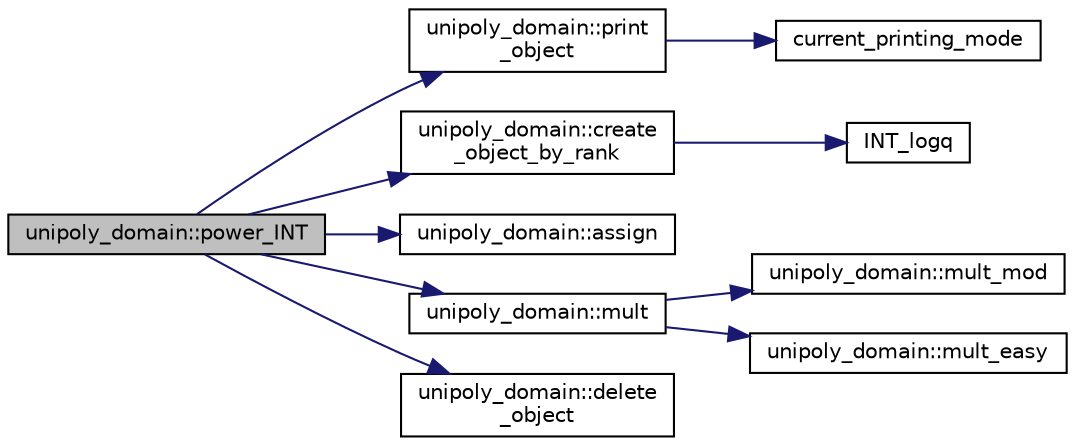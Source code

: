 digraph "unipoly_domain::power_INT"
{
  edge [fontname="Helvetica",fontsize="10",labelfontname="Helvetica",labelfontsize="10"];
  node [fontname="Helvetica",fontsize="10",shape=record];
  rankdir="LR";
  Node562 [label="unipoly_domain::power_INT",height=0.2,width=0.4,color="black", fillcolor="grey75", style="filled", fontcolor="black"];
  Node562 -> Node563 [color="midnightblue",fontsize="10",style="solid",fontname="Helvetica"];
  Node563 [label="unipoly_domain::print\l_object",height=0.2,width=0.4,color="black", fillcolor="white", style="filled",URL="$da/d3c/classunipoly__domain.html#ad73fd87ed54b67e1091ece74f80ff6d7"];
  Node563 -> Node564 [color="midnightblue",fontsize="10",style="solid",fontname="Helvetica"];
  Node564 [label="current_printing_mode",height=0.2,width=0.4,color="black", fillcolor="white", style="filled",URL="$d9/d60/discreta_8h.html#afcd81bfedce13a2f5f14361608e763f2"];
  Node562 -> Node565 [color="midnightblue",fontsize="10",style="solid",fontname="Helvetica"];
  Node565 [label="unipoly_domain::create\l_object_by_rank",height=0.2,width=0.4,color="black", fillcolor="white", style="filled",URL="$da/d3c/classunipoly__domain.html#a3311706a93102009d6d22c69f2f3902f"];
  Node565 -> Node566 [color="midnightblue",fontsize="10",style="solid",fontname="Helvetica"];
  Node566 [label="INT_logq",height=0.2,width=0.4,color="black", fillcolor="white", style="filled",URL="$de/dc5/algebra__and__number__theory_8h.html#ad66b504457b1765dd3de6caa4953c204"];
  Node562 -> Node567 [color="midnightblue",fontsize="10",style="solid",fontname="Helvetica"];
  Node567 [label="unipoly_domain::assign",height=0.2,width=0.4,color="black", fillcolor="white", style="filled",URL="$da/d3c/classunipoly__domain.html#a4742bf0f85fee30ab35fbc1188c39c1d"];
  Node562 -> Node568 [color="midnightblue",fontsize="10",style="solid",fontname="Helvetica"];
  Node568 [label="unipoly_domain::mult",height=0.2,width=0.4,color="black", fillcolor="white", style="filled",URL="$da/d3c/classunipoly__domain.html#a0071f939bb75d6ee6a09c4029d3d34c1"];
  Node568 -> Node569 [color="midnightblue",fontsize="10",style="solid",fontname="Helvetica"];
  Node569 [label="unipoly_domain::mult_mod",height=0.2,width=0.4,color="black", fillcolor="white", style="filled",URL="$da/d3c/classunipoly__domain.html#a628113bead6a494ce25e7bac8d989c75"];
  Node568 -> Node570 [color="midnightblue",fontsize="10",style="solid",fontname="Helvetica"];
  Node570 [label="unipoly_domain::mult_easy",height=0.2,width=0.4,color="black", fillcolor="white", style="filled",URL="$da/d3c/classunipoly__domain.html#a99f9557c655bdee8976512e0444b502a"];
  Node562 -> Node571 [color="midnightblue",fontsize="10",style="solid",fontname="Helvetica"];
  Node571 [label="unipoly_domain::delete\l_object",height=0.2,width=0.4,color="black", fillcolor="white", style="filled",URL="$da/d3c/classunipoly__domain.html#ad46bf5ef8df170a76df6623be4260301"];
}
